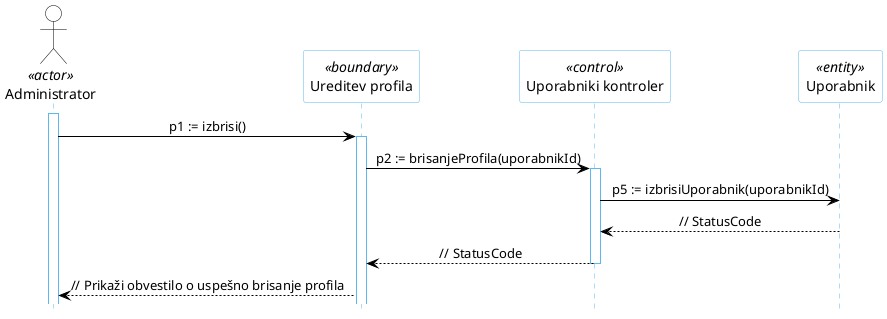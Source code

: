 @startuml
hide footbox

skinparam backgroundcolor transparent
skinparam defaultTextAlignment center
skinparam actorBorderColor black
skinparam actorBackgroundColor white
skinparam arrowColor black
skinparam sequenceLifeLineBorderColor #5FB8EC
skinparam sequenceParticipantBorderColor #5FB8EC
skinparam sequenceParticipantBackgroundColor white

actor "Administrator" AS U1 <<actor>>

participant "Ureditev profila" as R5 <<boundary>>
participant "Uporabniki kontroler" as R2 <<control>>
participant "Uporabnik" as R4 <<entity>>

activate U1
U1 -> R5: p1 := izbrisi()
activate R5
R5 -> R2: p2 := brisanjeProfila(uporabnikId)
activate R2
R2 -> R4: p5 := izbrisiUporabnik(uporabnikId)
R4 --> R2: // StatusCode
R2 --> R5: // StatusCode
deactivate R2
R5 --> U1: // Prikaži obvestilo o uspešno brisanje profila
@enduml

https://teaching.lavbic.net/plantuml/png/bP71Ji9048RlVOe9NlH038GcnYW944rCF12G1zXs1nrRTkhi5j6tyKMy-LvEMu4IyU2XJThvld_-RP_88YoPGyARAF8PkSA8MK5YqknHk7GsvPm5WXZdTOGkj2YBIrFcuG4tOPJJerlf65AzeRGeamQMCOj5cTHXIQxflu3TnWPwVQA0RKY4Nu_x7bzAT2dUqr8lX-rT9_7j-E9cSeIU6WcKKc5S-Bzmj6nK7mGw8xiYHrw_cJvsO3I7HG-khkhfS1X5nJu8EWj1g_8Q2k4bvQO3niCiLZwfyesygN9e52mcSPGHPEo2S8xIM7srqkRLdr933fJK_qIXIgzwqze4r9wHLkqEjS0b53sul0PwJuGydPxjgLaSQS6AwYlLhwYACUuPfyqXJiljkZlR5lkHTgp4WOfnAtvNxz3KdjsVFUVdC0ycb7x25kkOdvg70ui7s-8QM_HgR2gKcQzF0axMw0Fb30obB_3hm_7k2DiVyGq0